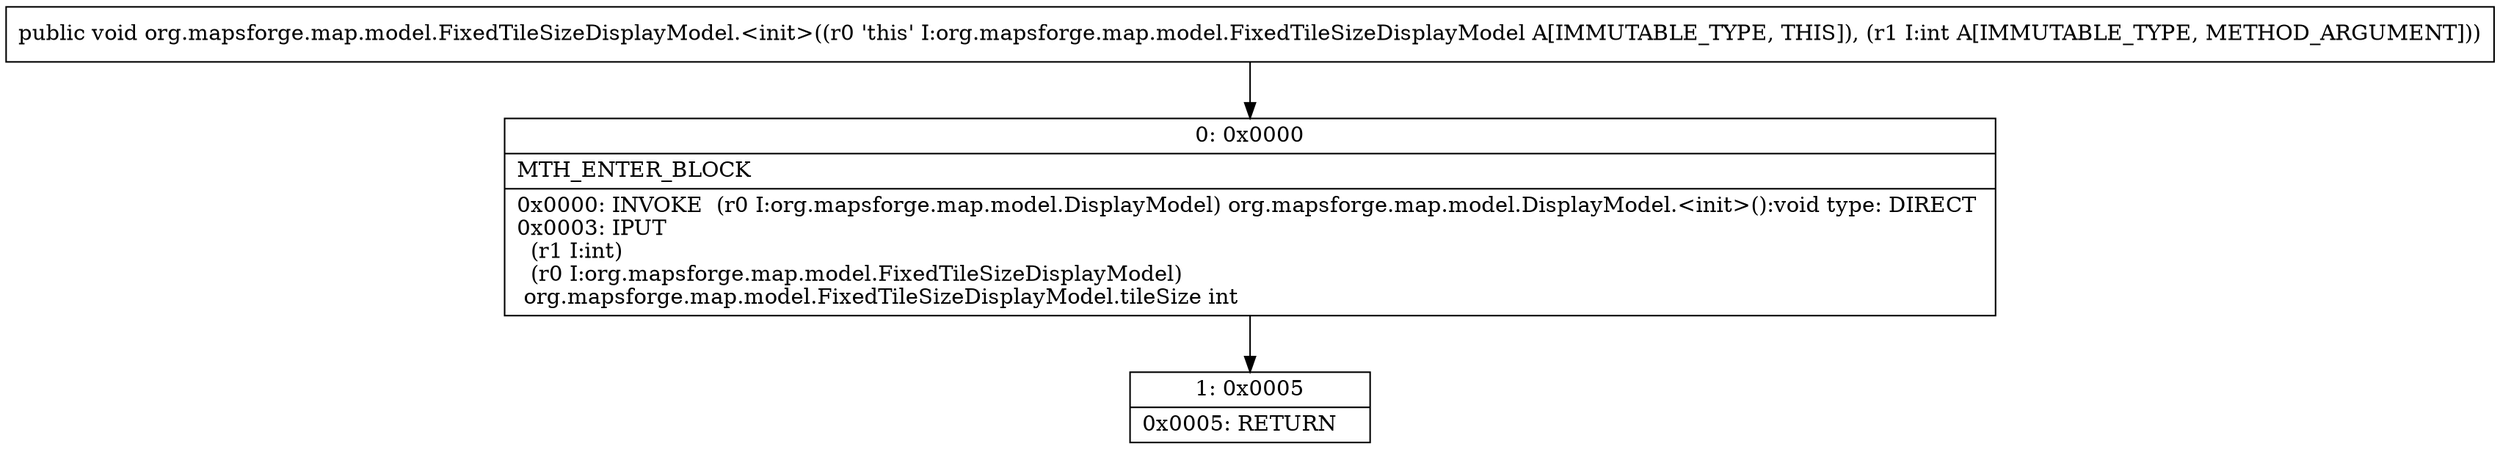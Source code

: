 digraph "CFG fororg.mapsforge.map.model.FixedTileSizeDisplayModel.\<init\>(I)V" {
Node_0 [shape=record,label="{0\:\ 0x0000|MTH_ENTER_BLOCK\l|0x0000: INVOKE  (r0 I:org.mapsforge.map.model.DisplayModel) org.mapsforge.map.model.DisplayModel.\<init\>():void type: DIRECT \l0x0003: IPUT  \l  (r1 I:int)\l  (r0 I:org.mapsforge.map.model.FixedTileSizeDisplayModel)\l org.mapsforge.map.model.FixedTileSizeDisplayModel.tileSize int \l}"];
Node_1 [shape=record,label="{1\:\ 0x0005|0x0005: RETURN   \l}"];
MethodNode[shape=record,label="{public void org.mapsforge.map.model.FixedTileSizeDisplayModel.\<init\>((r0 'this' I:org.mapsforge.map.model.FixedTileSizeDisplayModel A[IMMUTABLE_TYPE, THIS]), (r1 I:int A[IMMUTABLE_TYPE, METHOD_ARGUMENT])) }"];
MethodNode -> Node_0;
Node_0 -> Node_1;
}

